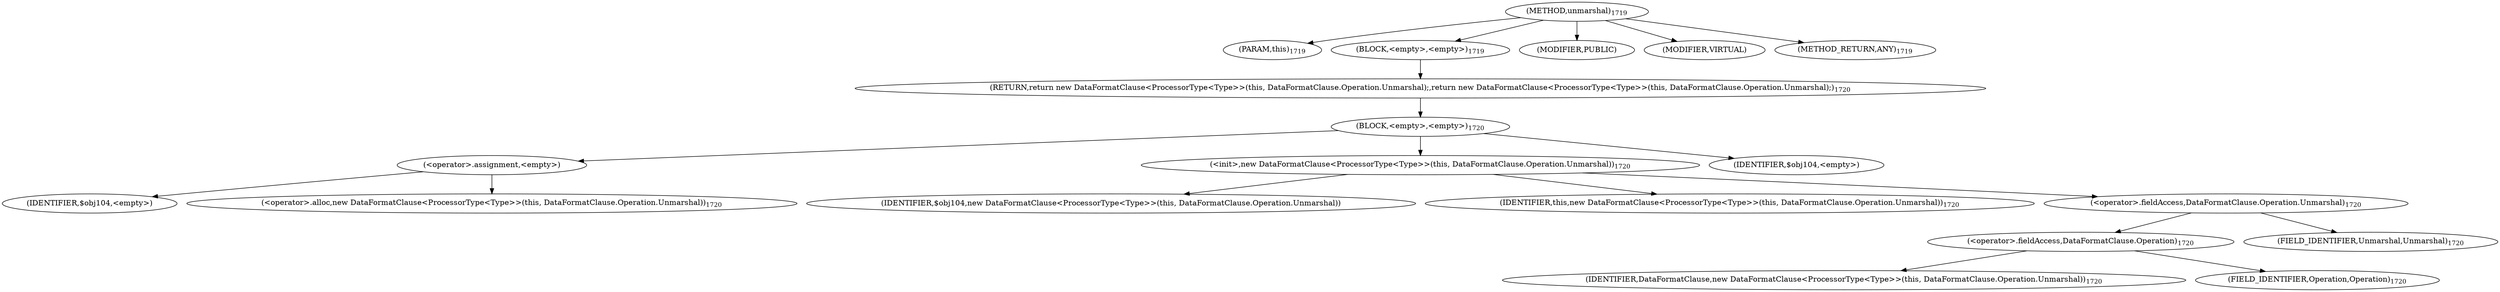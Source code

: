 digraph "unmarshal" {  
"3085" [label = <(METHOD,unmarshal)<SUB>1719</SUB>> ]
"471" [label = <(PARAM,this)<SUB>1719</SUB>> ]
"3086" [label = <(BLOCK,&lt;empty&gt;,&lt;empty&gt;)<SUB>1719</SUB>> ]
"3087" [label = <(RETURN,return new DataFormatClause&lt;ProcessorType&lt;Type&gt;&gt;(this, DataFormatClause.Operation.Unmarshal);,return new DataFormatClause&lt;ProcessorType&lt;Type&gt;&gt;(this, DataFormatClause.Operation.Unmarshal);)<SUB>1720</SUB>> ]
"3088" [label = <(BLOCK,&lt;empty&gt;,&lt;empty&gt;)<SUB>1720</SUB>> ]
"3089" [label = <(&lt;operator&gt;.assignment,&lt;empty&gt;)> ]
"3090" [label = <(IDENTIFIER,$obj104,&lt;empty&gt;)> ]
"3091" [label = <(&lt;operator&gt;.alloc,new DataFormatClause&lt;ProcessorType&lt;Type&gt;&gt;(this, DataFormatClause.Operation.Unmarshal))<SUB>1720</SUB>> ]
"3092" [label = <(&lt;init&gt;,new DataFormatClause&lt;ProcessorType&lt;Type&gt;&gt;(this, DataFormatClause.Operation.Unmarshal))<SUB>1720</SUB>> ]
"3093" [label = <(IDENTIFIER,$obj104,new DataFormatClause&lt;ProcessorType&lt;Type&gt;&gt;(this, DataFormatClause.Operation.Unmarshal))> ]
"470" [label = <(IDENTIFIER,this,new DataFormatClause&lt;ProcessorType&lt;Type&gt;&gt;(this, DataFormatClause.Operation.Unmarshal))<SUB>1720</SUB>> ]
"3094" [label = <(&lt;operator&gt;.fieldAccess,DataFormatClause.Operation.Unmarshal)<SUB>1720</SUB>> ]
"3095" [label = <(&lt;operator&gt;.fieldAccess,DataFormatClause.Operation)<SUB>1720</SUB>> ]
"3096" [label = <(IDENTIFIER,DataFormatClause,new DataFormatClause&lt;ProcessorType&lt;Type&gt;&gt;(this, DataFormatClause.Operation.Unmarshal))<SUB>1720</SUB>> ]
"3097" [label = <(FIELD_IDENTIFIER,Operation,Operation)<SUB>1720</SUB>> ]
"3098" [label = <(FIELD_IDENTIFIER,Unmarshal,Unmarshal)<SUB>1720</SUB>> ]
"3099" [label = <(IDENTIFIER,$obj104,&lt;empty&gt;)> ]
"3100" [label = <(MODIFIER,PUBLIC)> ]
"3101" [label = <(MODIFIER,VIRTUAL)> ]
"3102" [label = <(METHOD_RETURN,ANY)<SUB>1719</SUB>> ]
  "3085" -> "471" 
  "3085" -> "3086" 
  "3085" -> "3100" 
  "3085" -> "3101" 
  "3085" -> "3102" 
  "3086" -> "3087" 
  "3087" -> "3088" 
  "3088" -> "3089" 
  "3088" -> "3092" 
  "3088" -> "3099" 
  "3089" -> "3090" 
  "3089" -> "3091" 
  "3092" -> "3093" 
  "3092" -> "470" 
  "3092" -> "3094" 
  "3094" -> "3095" 
  "3094" -> "3098" 
  "3095" -> "3096" 
  "3095" -> "3097" 
}
